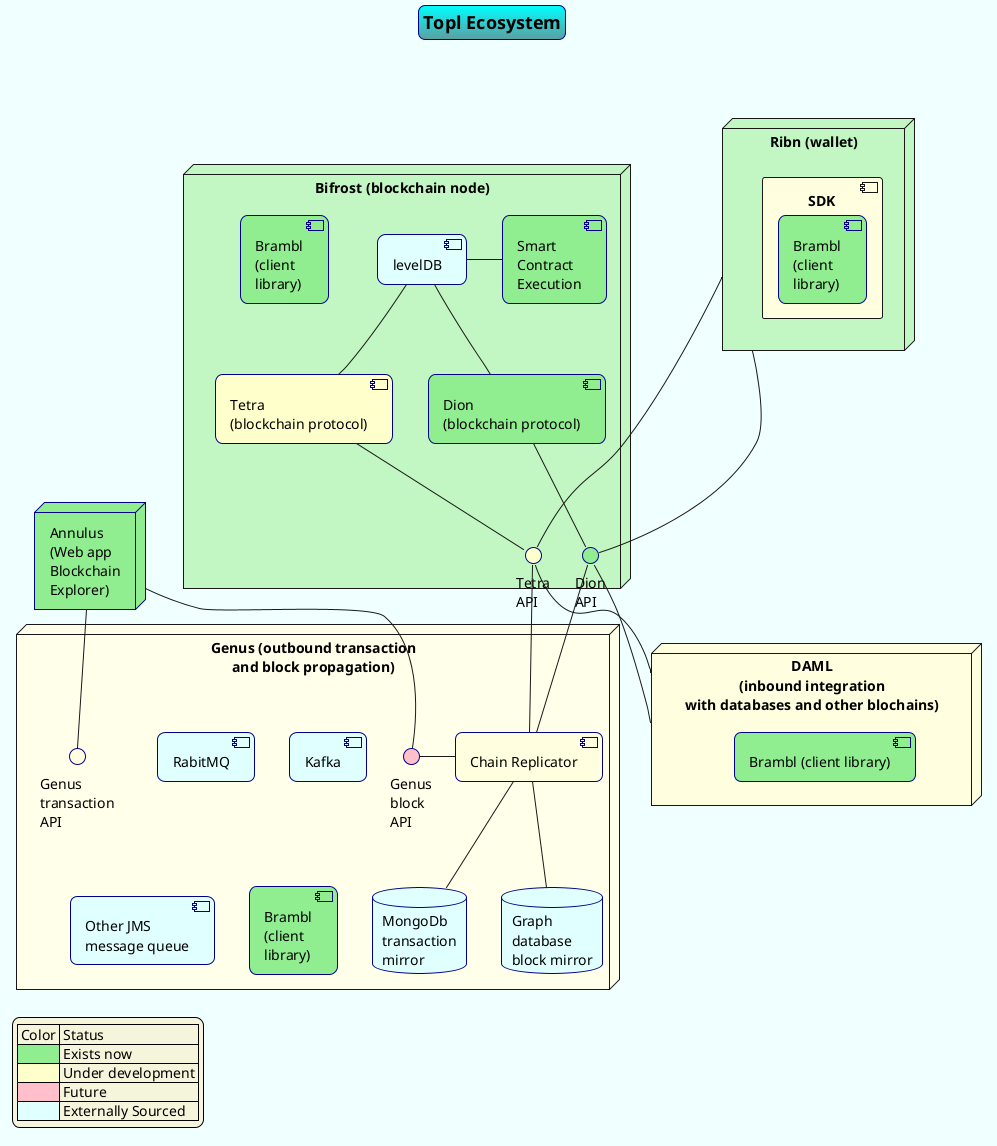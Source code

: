 @startuml
skinparam backgroundcolor #f0ffff
skinparam titleBorderRoundCorner 15
skinparam titleBorderThickness 1
skinparam titleBorderColor DarkBlue
skinparam titleBackgroundColor Aqua-CadetBlue
skinparam titleFontSize 18
skinparam legendBackgroundColor Beige

title Topl Ecosystem
node "Bifrost (blockchain node)" as bifrost %lighten("LightGreen", 15) {
  component "Smart\nContract\nExecution" as execution #lightgreen
  component "Tetra\n(blockchain protocol)" as tetra #business
  component "Dion\n(blockchain protocol)" as dion #lightgreen

  interface "Dion\nAPI" as dion_api #lightgreen
  interface "Tetra\nAPI" as tetra_api #business

  component "levelDB" as ledger #LightCyan

  component "Brambl\n(client\nlibrary)" as b1 #lightgreen
  ledger -- dion
  ledger -- tetra
  ledger - execution
}

node "Ribn (wallet)" as ribn %lighten("LightGreen", 15) {
  component SDK #LightYellow {
    component "Brambl\n(client\nlibrary)" as b2 #lightgreen
  }
}

ribn - dion_api
ribn - tetra_api
ribn -[hidden] bifrost

node "DAML\n(inbound integration\nwith databases and other blochains)" as DAML #LightYellow {
  component "Brambl (client library)" as b3 #lightgreen
}
dion_api -- DAML
tetra_api -- DAML

dion -- dion_api
tetra -- tetra_api

node "Genus (outbound transaction\nand block propagation)" as Genus %lighten("LightYellow", 2) {
  component "Chain Replicator" as replicator #LightYellow
  interface "Genus\ntransaction\nAPI" as genus_api #LightYellow
  interface "Genus\nblock\nAPI" as block_api #pink
  database "MongoDb\ntransaction\nmirror" as MongoDb #LightCyan
  database "Graph\ndatabase\nblock mirror" as gdb #LightCyan
  component RabitMQ  #LightCyan
  component Kafka  #LightCyan
  component "Other JMS\nmessage queue"  #LightCyan
  component "Brambl\n(client\nlibrary)" as b4 #lightgreen
  replicator -- gdb
  replicator -- MongoDb
}

dion_api -- replicator
tetra_api -- replicator


node "Annulus\n(Web app\nBlockchain\nExplorer)" as annulus #lightgreen

annulus -- genus_api
annulus -- block_api
replicator - block_api
execution -[hidden] DAML

legend bottom left
  | Color | Status |
  | <#LightGreen>| Exists now |
  | <#business>| Under development |
  | <#pink> | Future |
  | <#lightCyan> | Externally Sourced |
end legend
@enduml